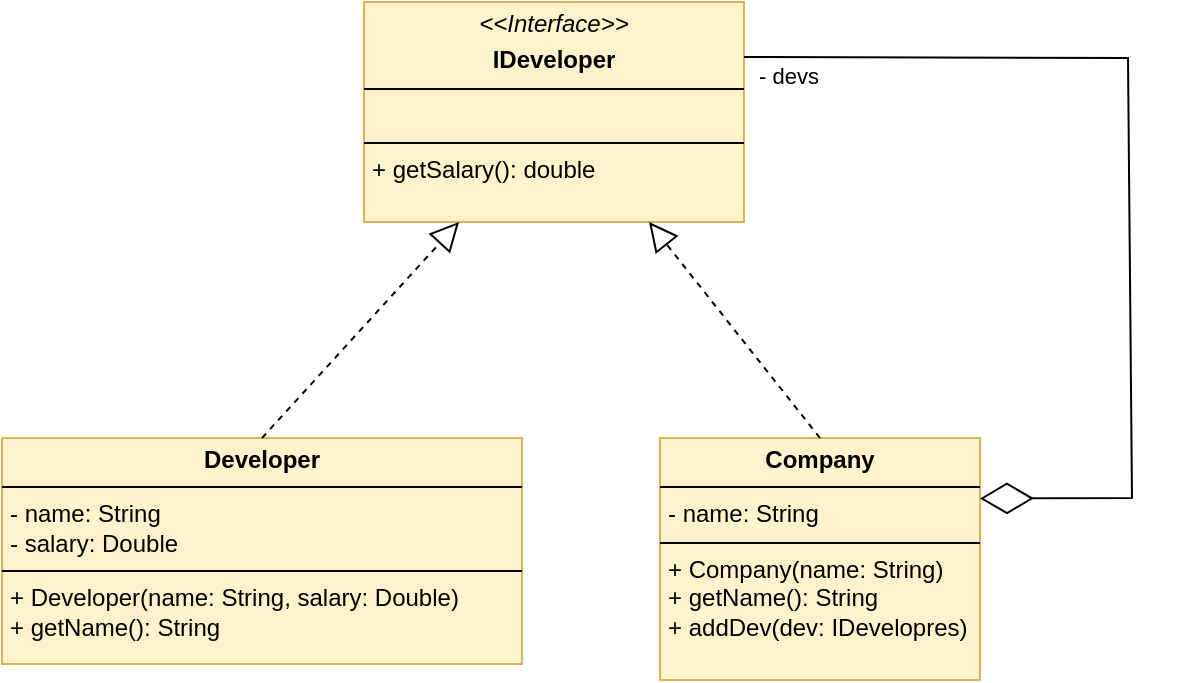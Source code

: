 <mxfile version="24.6.2" type="device">
  <diagram name="Página-1" id="_CxbQXrcy2M7T4xgbaUL">
    <mxGraphModel dx="1434" dy="822" grid="0" gridSize="10" guides="1" tooltips="1" connect="1" arrows="1" fold="1" page="1" pageScale="1" pageWidth="827" pageHeight="1169" math="0" shadow="0">
      <root>
        <mxCell id="0" />
        <mxCell id="1" parent="0" />
        <mxCell id="pwfKYRY62ze1xlDz6l7z-1" value="&lt;p style=&quot;margin:0px;margin-top:4px;text-align:center;&quot;&gt;&lt;i&gt;&amp;lt;&amp;lt;Interface&amp;gt;&amp;gt;&lt;/i&gt;&lt;b&gt;&lt;br&gt;&lt;/b&gt;&lt;/p&gt;&lt;p style=&quot;margin:0px;margin-top:4px;text-align:center;&quot;&gt;&lt;b&gt;IDeveloper&lt;/b&gt;&lt;br&gt;&lt;/p&gt;&lt;hr size=&quot;1&quot; style=&quot;border-style:solid;&quot;&gt;&lt;p style=&quot;margin:0px;margin-left:4px;&quot;&gt;&lt;br&gt;&lt;/p&gt;&lt;hr size=&quot;1&quot; style=&quot;border-style:solid;&quot;&gt;&lt;p style=&quot;margin:0px;margin-left:4px;&quot;&gt;+ getSalary(): double&lt;br&gt;&lt;/p&gt;" style="verticalAlign=top;align=left;overflow=fill;html=1;whiteSpace=wrap;fillColor=#fff2cc;strokeColor=#d6b656;" vertex="1" parent="1">
          <mxGeometry x="319" y="53" width="190" height="110" as="geometry" />
        </mxCell>
        <mxCell id="pwfKYRY62ze1xlDz6l7z-2" value="&lt;p style=&quot;margin:0px;margin-top:4px;text-align:center;&quot;&gt;&lt;b&gt;Developer&lt;/b&gt;&lt;/p&gt;&lt;hr size=&quot;1&quot; style=&quot;border-style:solid;&quot;&gt;&lt;p style=&quot;margin:0px;margin-left:4px;&quot;&gt;- name: String&lt;/p&gt;&lt;p style=&quot;margin:0px;margin-left:4px;&quot;&gt;- salary: Double&lt;br&gt;&lt;/p&gt;&lt;hr size=&quot;1&quot; style=&quot;border-style:solid;&quot;&gt;&lt;p style=&quot;margin:0px;margin-left:4px;&quot;&gt;+ Developer(name: String, salary: Double)&lt;/p&gt;&lt;p style=&quot;margin:0px;margin-left:4px;&quot;&gt;+ getName(): String&lt;br&gt;&lt;/p&gt;" style="verticalAlign=top;align=left;overflow=fill;html=1;whiteSpace=wrap;fillColor=#fff2cc;strokeColor=#d6b656;" vertex="1" parent="1">
          <mxGeometry x="138" y="271" width="260" height="113" as="geometry" />
        </mxCell>
        <mxCell id="pwfKYRY62ze1xlDz6l7z-3" value="" style="endArrow=block;dashed=1;endFill=0;endSize=12;html=1;rounded=0;entryX=0.25;entryY=1;entryDx=0;entryDy=0;exitX=0.5;exitY=0;exitDx=0;exitDy=0;" edge="1" parent="1" source="pwfKYRY62ze1xlDz6l7z-2" target="pwfKYRY62ze1xlDz6l7z-1">
          <mxGeometry width="160" relative="1" as="geometry">
            <mxPoint x="332" y="427" as="sourcePoint" />
            <mxPoint x="492" y="427" as="targetPoint" />
          </mxGeometry>
        </mxCell>
        <mxCell id="pwfKYRY62ze1xlDz6l7z-4" value="&lt;p style=&quot;margin:0px;margin-top:4px;text-align:center;&quot;&gt;&lt;b&gt;Company&lt;/b&gt;&lt;/p&gt;&lt;hr size=&quot;1&quot; style=&quot;border-style:solid;&quot;&gt;&lt;p style=&quot;margin:0px;margin-left:4px;&quot;&gt;- name: String&lt;br&gt;&lt;/p&gt;&lt;hr size=&quot;1&quot; style=&quot;border-style:solid;&quot;&gt;&lt;p style=&quot;margin:0px;margin-left:4px;&quot;&gt;+ Company(name: String)&lt;/p&gt;&lt;p style=&quot;margin:0px;margin-left:4px;&quot;&gt;+ getName(): String&lt;/p&gt;&lt;p style=&quot;margin:0px;margin-left:4px;&quot;&gt;+ addDev(dev: IDevelopres)&lt;/p&gt;" style="verticalAlign=top;align=left;overflow=fill;html=1;whiteSpace=wrap;fillColor=#fff2cc;strokeColor=#d6b656;" vertex="1" parent="1">
          <mxGeometry x="467" y="271" width="160" height="121" as="geometry" />
        </mxCell>
        <mxCell id="pwfKYRY62ze1xlDz6l7z-5" value="" style="endArrow=block;dashed=1;endFill=0;endSize=12;html=1;rounded=0;entryX=0.75;entryY=1;entryDx=0;entryDy=0;exitX=0.5;exitY=0;exitDx=0;exitDy=0;" edge="1" parent="1" source="pwfKYRY62ze1xlDz6l7z-4" target="pwfKYRY62ze1xlDz6l7z-1">
          <mxGeometry width="160" relative="1" as="geometry">
            <mxPoint x="332" y="427" as="sourcePoint" />
            <mxPoint x="492" y="427" as="targetPoint" />
          </mxGeometry>
        </mxCell>
        <mxCell id="pwfKYRY62ze1xlDz6l7z-8" value="" style="endArrow=diamondThin;endFill=0;endSize=24;html=1;rounded=0;entryX=1;entryY=0.25;entryDx=0;entryDy=0;exitX=1;exitY=0.25;exitDx=0;exitDy=0;" edge="1" parent="1" source="pwfKYRY62ze1xlDz6l7z-1" target="pwfKYRY62ze1xlDz6l7z-4">
          <mxGeometry width="160" relative="1" as="geometry">
            <mxPoint x="332" y="427" as="sourcePoint" />
            <mxPoint x="492" y="427" as="targetPoint" />
            <Array as="points">
              <mxPoint x="701" y="81" />
              <mxPoint x="703" y="301" />
            </Array>
          </mxGeometry>
        </mxCell>
        <mxCell id="pwfKYRY62ze1xlDz6l7z-9" value="- devs" style="edgeLabel;html=1;align=center;verticalAlign=middle;resizable=0;points=[];" vertex="1" connectable="0" parent="pwfKYRY62ze1xlDz6l7z-8">
          <mxGeometry x="-0.68" y="2" relative="1" as="geometry">
            <mxPoint x="-56" y="11" as="offset" />
          </mxGeometry>
        </mxCell>
      </root>
    </mxGraphModel>
  </diagram>
</mxfile>
